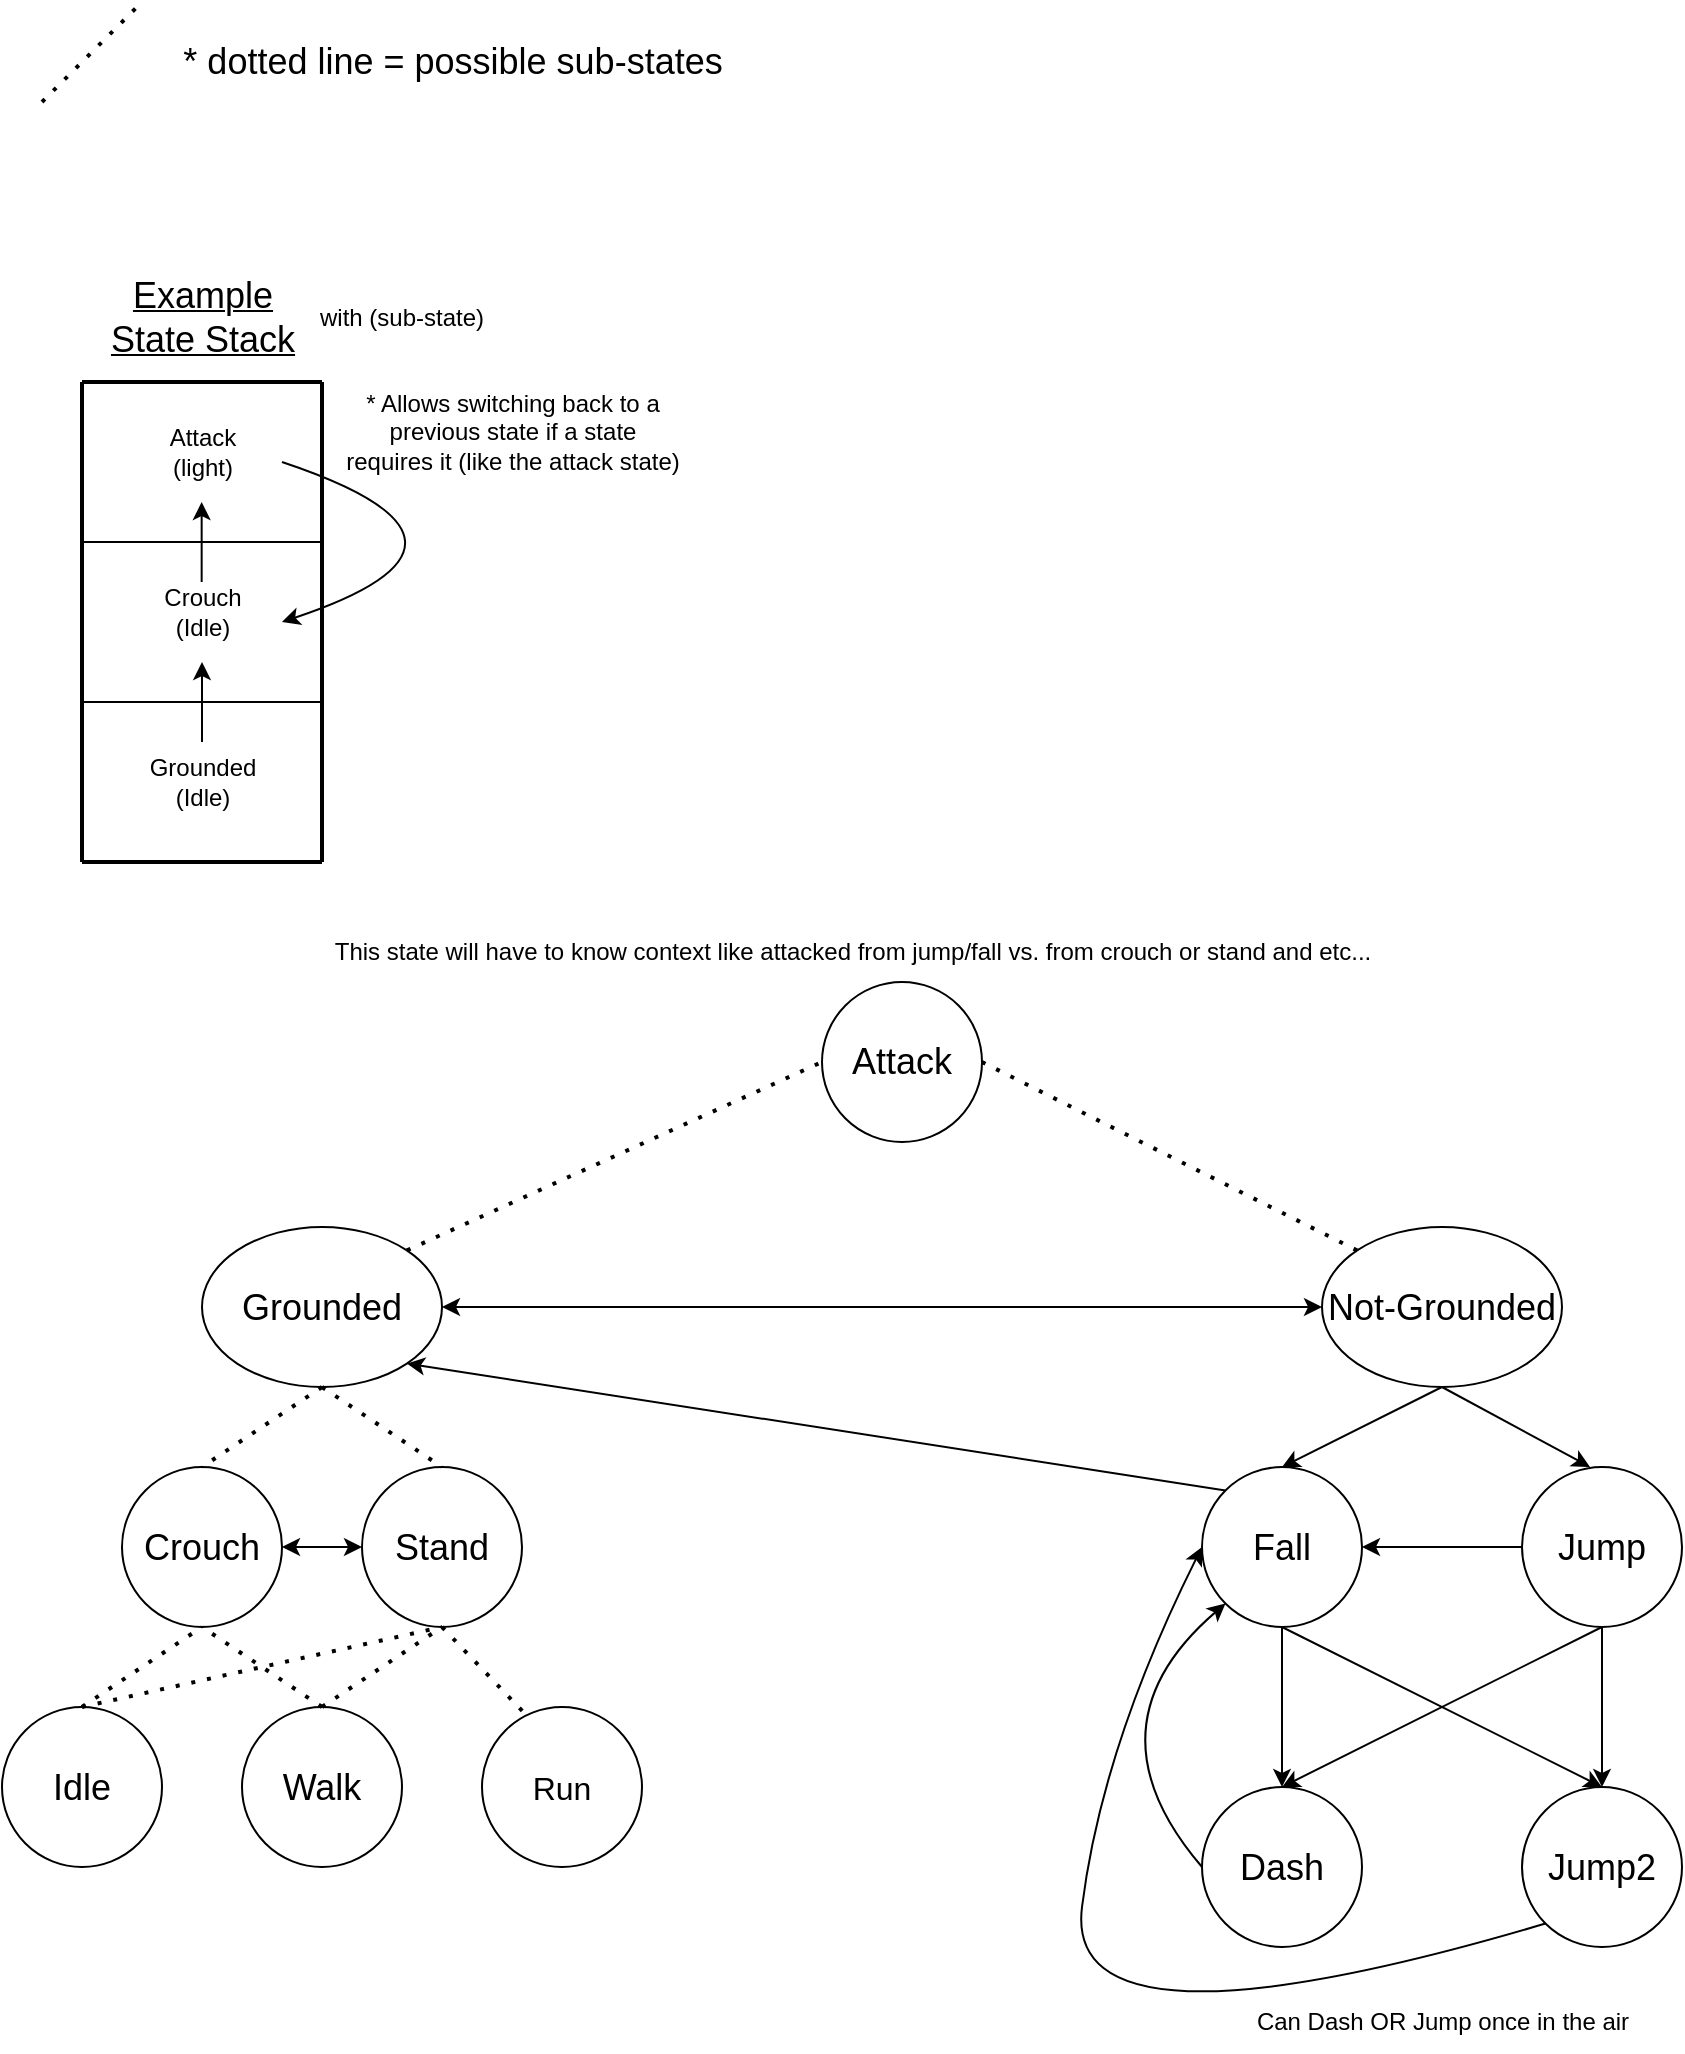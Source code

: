 <mxfile version="22.1.20" type="github">
  <diagram name="Page-1" id="HyB89YEGMgdqJpWn22gh">
    <mxGraphModel dx="1434" dy="754" grid="1" gridSize="10" guides="1" tooltips="1" connect="1" arrows="1" fold="1" page="1" pageScale="1" pageWidth="850" pageHeight="1100" math="0" shadow="0">
      <root>
        <mxCell id="0" />
        <mxCell id="1" parent="0" />
        <mxCell id="dvCwRdVUFwLJAt1pq-4H-13" value="" style="endArrow=none;dashed=1;html=1;dashPattern=1 3;strokeWidth=2;rounded=0;" parent="1" edge="1">
          <mxGeometry width="50" height="50" relative="1" as="geometry">
            <mxPoint x="20" y="60" as="sourcePoint" />
            <mxPoint x="70" y="10" as="targetPoint" />
          </mxGeometry>
        </mxCell>
        <mxCell id="dvCwRdVUFwLJAt1pq-4H-14" value="&lt;font style=&quot;font-size: 18px;&quot;&gt;* dotted line = possible sub-states&lt;/font&gt;" style="text;html=1;align=center;verticalAlign=middle;resizable=0;points=[];autosize=1;strokeColor=none;fillColor=none;" parent="1" vertex="1">
          <mxGeometry x="80" y="20" width="290" height="40" as="geometry" />
        </mxCell>
        <mxCell id="zVjeA3QN7Vq7NyugFrP3-4" value="" style="endArrow=none;html=1;rounded=0;strokeWidth=2;" parent="1" edge="1">
          <mxGeometry width="50" height="50" relative="1" as="geometry">
            <mxPoint x="40" y="440" as="sourcePoint" />
            <mxPoint x="40" y="200" as="targetPoint" />
          </mxGeometry>
        </mxCell>
        <mxCell id="zVjeA3QN7Vq7NyugFrP3-5" value="" style="endArrow=none;html=1;rounded=0;fontStyle=0;strokeWidth=2;" parent="1" edge="1">
          <mxGeometry width="50" height="50" relative="1" as="geometry">
            <mxPoint x="40" y="440" as="sourcePoint" />
            <mxPoint x="160" y="440" as="targetPoint" />
          </mxGeometry>
        </mxCell>
        <mxCell id="zVjeA3QN7Vq7NyugFrP3-6" value="" style="endArrow=none;html=1;rounded=0;strokeWidth=2;" parent="1" edge="1">
          <mxGeometry width="50" height="50" relative="1" as="geometry">
            <mxPoint x="160" y="440" as="sourcePoint" />
            <mxPoint x="160" y="200" as="targetPoint" />
          </mxGeometry>
        </mxCell>
        <mxCell id="zVjeA3QN7Vq7NyugFrP3-7" value="" style="endArrow=none;html=1;rounded=0;" parent="1" edge="1">
          <mxGeometry width="50" height="50" relative="1" as="geometry">
            <mxPoint x="40" y="360" as="sourcePoint" />
            <mxPoint x="160" y="360" as="targetPoint" />
          </mxGeometry>
        </mxCell>
        <mxCell id="zVjeA3QN7Vq7NyugFrP3-8" value="" style="endArrow=none;html=1;rounded=0;" parent="1" edge="1">
          <mxGeometry width="50" height="50" relative="1" as="geometry">
            <mxPoint x="40" y="280" as="sourcePoint" />
            <mxPoint x="160" y="280" as="targetPoint" />
          </mxGeometry>
        </mxCell>
        <mxCell id="zVjeA3QN7Vq7NyugFrP3-9" value="&lt;u&gt;&lt;font style=&quot;font-size: 18px;&quot;&gt;Example&lt;br&gt;State Stack&lt;/font&gt;&lt;/u&gt;" style="text;html=1;align=center;verticalAlign=middle;resizable=0;points=[];autosize=1;strokeColor=none;fillColor=none;" parent="1" vertex="1">
          <mxGeometry x="40" y="137.5" width="120" height="60" as="geometry" />
        </mxCell>
        <mxCell id="zVjeA3QN7Vq7NyugFrP3-10" value="" style="endArrow=none;html=1;rounded=0;strokeWidth=2;" parent="1" edge="1">
          <mxGeometry width="50" height="50" relative="1" as="geometry">
            <mxPoint x="160" y="200" as="sourcePoint" />
            <mxPoint x="40" y="200" as="targetPoint" />
          </mxGeometry>
        </mxCell>
        <mxCell id="zVjeA3QN7Vq7NyugFrP3-11" value="" style="endArrow=classic;html=1;rounded=0;" parent="1" edge="1">
          <mxGeometry width="50" height="50" relative="1" as="geometry">
            <mxPoint x="100" y="380" as="sourcePoint" />
            <mxPoint x="100" y="340" as="targetPoint" />
          </mxGeometry>
        </mxCell>
        <mxCell id="zVjeA3QN7Vq7NyugFrP3-12" value="" style="endArrow=classic;html=1;rounded=0;" parent="1" edge="1">
          <mxGeometry width="50" height="50" relative="1" as="geometry">
            <mxPoint x="99.83" y="300" as="sourcePoint" />
            <mxPoint x="99.83" y="260" as="targetPoint" />
          </mxGeometry>
        </mxCell>
        <mxCell id="zVjeA3QN7Vq7NyugFrP3-13" value="Grounded&lt;br&gt;(Idle)" style="text;html=1;align=center;verticalAlign=middle;resizable=0;points=[];autosize=1;strokeColor=none;fillColor=none;" parent="1" vertex="1">
          <mxGeometry x="60" y="380" width="80" height="40" as="geometry" />
        </mxCell>
        <mxCell id="zVjeA3QN7Vq7NyugFrP3-14" value="Crouch&lt;br&gt;(Idle)" style="text;html=1;align=center;verticalAlign=middle;resizable=0;points=[];autosize=1;strokeColor=none;fillColor=none;" parent="1" vertex="1">
          <mxGeometry x="70" y="295" width="60" height="40" as="geometry" />
        </mxCell>
        <mxCell id="zVjeA3QN7Vq7NyugFrP3-16" value="Attack&lt;br&gt;(light)" style="text;html=1;align=center;verticalAlign=middle;resizable=0;points=[];autosize=1;strokeColor=none;fillColor=none;" parent="1" vertex="1">
          <mxGeometry x="70" y="215" width="60" height="40" as="geometry" />
        </mxCell>
        <mxCell id="zVjeA3QN7Vq7NyugFrP3-18" value="" style="curved=1;endArrow=classic;html=1;rounded=0;" parent="1" edge="1">
          <mxGeometry width="50" height="50" relative="1" as="geometry">
            <mxPoint x="140" y="240" as="sourcePoint" />
            <mxPoint x="140" y="320" as="targetPoint" />
            <Array as="points">
              <mxPoint x="260" y="280" />
            </Array>
          </mxGeometry>
        </mxCell>
        <mxCell id="zVjeA3QN7Vq7NyugFrP3-19" value="&lt;font style=&quot;font-size: 12px;&quot;&gt;* Allows switching back to a &lt;br&gt;previous state if a state &lt;br&gt;requires it (like the attack state)&lt;br&gt;&lt;/font&gt;" style="text;html=1;align=center;verticalAlign=middle;resizable=0;points=[];autosize=1;strokeColor=none;fillColor=none;" parent="1" vertex="1">
          <mxGeometry x="160" y="195" width="190" height="60" as="geometry" />
        </mxCell>
        <mxCell id="zVjeA3QN7Vq7NyugFrP3-21" value="with (sub-state)" style="text;html=1;strokeColor=none;fillColor=none;align=center;verticalAlign=middle;whiteSpace=wrap;rounded=0;" parent="1" vertex="1">
          <mxGeometry x="150" y="152.5" width="100" height="30" as="geometry" />
        </mxCell>
        <mxCell id="h7owL6n9Ca8O2vr561a9-1" value="&lt;font style=&quot;font-size: 18px;&quot;&gt;Grounded&lt;/font&gt;" style="ellipse;whiteSpace=wrap;html=1;" vertex="1" parent="1">
          <mxGeometry x="100" y="622.5" width="120" height="80" as="geometry" />
        </mxCell>
        <mxCell id="h7owL6n9Ca8O2vr561a9-2" value="&lt;font style=&quot;font-size: 18px;&quot;&gt;Not-Grounded&lt;/font&gt;" style="ellipse;whiteSpace=wrap;html=1;" vertex="1" parent="1">
          <mxGeometry x="660" y="622.5" width="120" height="80" as="geometry" />
        </mxCell>
        <mxCell id="h7owL6n9Ca8O2vr561a9-3" value="" style="endArrow=classic;startArrow=classic;html=1;rounded=0;exitX=1;exitY=0.5;exitDx=0;exitDy=0;entryX=0;entryY=0.5;entryDx=0;entryDy=0;" edge="1" parent="1" source="h7owL6n9Ca8O2vr561a9-1" target="h7owL6n9Ca8O2vr561a9-2">
          <mxGeometry width="50" height="50" relative="1" as="geometry">
            <mxPoint x="410" y="702.5" as="sourcePoint" />
            <mxPoint x="460" y="652.5" as="targetPoint" />
          </mxGeometry>
        </mxCell>
        <mxCell id="h7owL6n9Ca8O2vr561a9-4" value="&lt;font style=&quot;font-size: 18px;&quot;&gt;Crouch&lt;/font&gt;" style="ellipse;whiteSpace=wrap;html=1;" vertex="1" parent="1">
          <mxGeometry x="60" y="742.5" width="80" height="80" as="geometry" />
        </mxCell>
        <mxCell id="h7owL6n9Ca8O2vr561a9-5" value="&lt;font style=&quot;font-size: 18px;&quot;&gt;Stand&lt;/font&gt;" style="ellipse;whiteSpace=wrap;html=1;" vertex="1" parent="1">
          <mxGeometry x="180" y="742.5" width="80" height="80" as="geometry" />
        </mxCell>
        <mxCell id="h7owL6n9Ca8O2vr561a9-6" value="" style="endArrow=classic;startArrow=classic;html=1;rounded=0;exitX=1;exitY=0.5;exitDx=0;exitDy=0;entryX=0;entryY=0.5;entryDx=0;entryDy=0;" edge="1" parent="1" source="h7owL6n9Ca8O2vr561a9-4" target="h7owL6n9Ca8O2vr561a9-5">
          <mxGeometry width="50" height="50" relative="1" as="geometry">
            <mxPoint x="210" y="672.5" as="sourcePoint" />
            <mxPoint x="730" y="672.5" as="targetPoint" />
          </mxGeometry>
        </mxCell>
        <mxCell id="h7owL6n9Ca8O2vr561a9-7" value="" style="endArrow=none;dashed=1;html=1;dashPattern=1 3;strokeWidth=2;rounded=0;exitX=0.5;exitY=1;exitDx=0;exitDy=0;entryX=0.5;entryY=0;entryDx=0;entryDy=0;" edge="1" parent="1" source="h7owL6n9Ca8O2vr561a9-1" target="h7owL6n9Ca8O2vr561a9-4">
          <mxGeometry width="50" height="50" relative="1" as="geometry">
            <mxPoint x="-354" y="1012.5" as="sourcePoint" />
            <mxPoint x="-50" y="952.5" as="targetPoint" />
          </mxGeometry>
        </mxCell>
        <mxCell id="h7owL6n9Ca8O2vr561a9-8" value="" style="endArrow=none;dashed=1;html=1;dashPattern=1 3;strokeWidth=2;rounded=0;exitX=0.5;exitY=1;exitDx=0;exitDy=0;entryX=0.5;entryY=0;entryDx=0;entryDy=0;" edge="1" parent="1" source="h7owL6n9Ca8O2vr561a9-1" target="h7owL6n9Ca8O2vr561a9-5">
          <mxGeometry width="50" height="50" relative="1" as="geometry">
            <mxPoint x="150" y="712.5" as="sourcePoint" />
            <mxPoint x="90" y="752.5" as="targetPoint" />
          </mxGeometry>
        </mxCell>
        <mxCell id="h7owL6n9Ca8O2vr561a9-9" value="&lt;font style=&quot;font-size: 18px;&quot;&gt;Jump&lt;/font&gt;" style="ellipse;whiteSpace=wrap;html=1;" vertex="1" parent="1">
          <mxGeometry x="760" y="742.5" width="80" height="80" as="geometry" />
        </mxCell>
        <mxCell id="h7owL6n9Ca8O2vr561a9-10" value="&lt;font style=&quot;font-size: 18px;&quot;&gt;Fall&lt;/font&gt;" style="ellipse;whiteSpace=wrap;html=1;" vertex="1" parent="1">
          <mxGeometry x="600" y="742.5" width="80" height="80" as="geometry" />
        </mxCell>
        <mxCell id="h7owL6n9Ca8O2vr561a9-11" value="&lt;font style=&quot;font-size: 18px;&quot;&gt;Dash&lt;/font&gt;" style="ellipse;whiteSpace=wrap;html=1;" vertex="1" parent="1">
          <mxGeometry x="600" y="902.5" width="80" height="80" as="geometry" />
        </mxCell>
        <mxCell id="h7owL6n9Ca8O2vr561a9-15" value="&lt;font style=&quot;font-size: 18px;&quot;&gt;Walk&lt;/font&gt;" style="ellipse;whiteSpace=wrap;html=1;" vertex="1" parent="1">
          <mxGeometry x="120" y="862.5" width="80" height="80" as="geometry" />
        </mxCell>
        <mxCell id="h7owL6n9Ca8O2vr561a9-16" value="&lt;font style=&quot;font-size: 18px;&quot;&gt;Idle&lt;/font&gt;" style="ellipse;whiteSpace=wrap;html=1;" vertex="1" parent="1">
          <mxGeometry y="862.5" width="80" height="80" as="geometry" />
        </mxCell>
        <mxCell id="h7owL6n9Ca8O2vr561a9-17" value="&lt;font size=&quot;3&quot;&gt;Run&lt;/font&gt;" style="ellipse;whiteSpace=wrap;html=1;" vertex="1" parent="1">
          <mxGeometry x="240" y="862.5" width="80" height="80" as="geometry" />
        </mxCell>
        <mxCell id="h7owL6n9Ca8O2vr561a9-18" value="&lt;font style=&quot;font-size: 18px;&quot;&gt;Attack&lt;/font&gt;" style="ellipse;whiteSpace=wrap;html=1;" vertex="1" parent="1">
          <mxGeometry x="410" y="500" width="80" height="80" as="geometry" />
        </mxCell>
        <mxCell id="h7owL6n9Ca8O2vr561a9-20" value="" style="endArrow=none;dashed=1;html=1;dashPattern=1 3;strokeWidth=2;rounded=0;exitX=0.5;exitY=0;exitDx=0;exitDy=0;entryX=0.5;entryY=1;entryDx=0;entryDy=0;" edge="1" parent="1" source="h7owL6n9Ca8O2vr561a9-15" target="h7owL6n9Ca8O2vr561a9-5">
          <mxGeometry width="50" height="50" relative="1" as="geometry">
            <mxPoint x="140" y="862.5" as="sourcePoint" />
            <mxPoint x="190" y="812.5" as="targetPoint" />
          </mxGeometry>
        </mxCell>
        <mxCell id="h7owL6n9Ca8O2vr561a9-21" value="" style="endArrow=none;dashed=1;html=1;dashPattern=1 3;strokeWidth=2;rounded=0;exitX=0.5;exitY=0;exitDx=0;exitDy=0;entryX=0.5;entryY=1;entryDx=0;entryDy=0;" edge="1" parent="1" source="h7owL6n9Ca8O2vr561a9-16" target="h7owL6n9Ca8O2vr561a9-4">
          <mxGeometry width="50" height="50" relative="1" as="geometry">
            <mxPoint x="90" y="862.5" as="sourcePoint" />
            <mxPoint x="80" y="822.5" as="targetPoint" />
          </mxGeometry>
        </mxCell>
        <mxCell id="h7owL6n9Ca8O2vr561a9-22" value="" style="endArrow=none;dashed=1;html=1;dashPattern=1 3;strokeWidth=2;rounded=0;exitX=0.5;exitY=0;exitDx=0;exitDy=0;entryX=0.5;entryY=1;entryDx=0;entryDy=0;" edge="1" parent="1" source="h7owL6n9Ca8O2vr561a9-15" target="h7owL6n9Ca8O2vr561a9-4">
          <mxGeometry width="50" height="50" relative="1" as="geometry">
            <mxPoint x="100" y="862.5" as="sourcePoint" />
            <mxPoint x="150" y="812.5" as="targetPoint" />
          </mxGeometry>
        </mxCell>
        <mxCell id="h7owL6n9Ca8O2vr561a9-23" value="" style="endArrow=none;dashed=1;html=1;dashPattern=1 3;strokeWidth=2;rounded=0;exitX=0.5;exitY=1;exitDx=0;exitDy=0;entryX=0.3;entryY=0.075;entryDx=0;entryDy=0;entryPerimeter=0;" edge="1" parent="1" source="h7owL6n9Ca8O2vr561a9-5" target="h7owL6n9Ca8O2vr561a9-17">
          <mxGeometry width="50" height="50" relative="1" as="geometry">
            <mxPoint x="270" y="932.5" as="sourcePoint" />
            <mxPoint x="320" y="882.5" as="targetPoint" />
          </mxGeometry>
        </mxCell>
        <mxCell id="h7owL6n9Ca8O2vr561a9-26" value="" style="endArrow=none;dashed=1;html=1;dashPattern=1 3;strokeWidth=2;rounded=0;exitX=0.5;exitY=0;exitDx=0;exitDy=0;entryX=0.5;entryY=1;entryDx=0;entryDy=0;" edge="1" parent="1" source="h7owL6n9Ca8O2vr561a9-16" target="h7owL6n9Ca8O2vr561a9-5">
          <mxGeometry width="50" height="50" relative="1" as="geometry">
            <mxPoint x="70" y="872.5" as="sourcePoint" />
            <mxPoint x="90" y="832.5" as="targetPoint" />
          </mxGeometry>
        </mxCell>
        <mxCell id="h7owL6n9Ca8O2vr561a9-29" value="" style="endArrow=none;dashed=1;html=1;dashPattern=1 3;strokeWidth=2;rounded=0;exitX=1;exitY=0;exitDx=0;exitDy=0;entryX=0;entryY=0.5;entryDx=0;entryDy=0;" edge="1" parent="1" source="h7owL6n9Ca8O2vr561a9-1" target="h7owL6n9Ca8O2vr561a9-18">
          <mxGeometry width="50" height="50" relative="1" as="geometry">
            <mxPoint x="170" y="712.5" as="sourcePoint" />
            <mxPoint x="110" y="752.5" as="targetPoint" />
          </mxGeometry>
        </mxCell>
        <mxCell id="h7owL6n9Ca8O2vr561a9-30" value="" style="endArrow=none;dashed=1;html=1;dashPattern=1 3;strokeWidth=2;rounded=0;exitX=0;exitY=0;exitDx=0;exitDy=0;entryX=1;entryY=0.5;entryDx=0;entryDy=0;" edge="1" parent="1" source="h7owL6n9Ca8O2vr561a9-2" target="h7owL6n9Ca8O2vr561a9-18">
          <mxGeometry width="50" height="50" relative="1" as="geometry">
            <mxPoint x="212" y="644.5" as="sourcePoint" />
            <mxPoint x="405" y="550.5" as="targetPoint" />
          </mxGeometry>
        </mxCell>
        <mxCell id="h7owL6n9Ca8O2vr561a9-31" value="&lt;font style=&quot;font-size: 18px;&quot;&gt;Jump2&lt;/font&gt;" style="ellipse;whiteSpace=wrap;html=1;" vertex="1" parent="1">
          <mxGeometry x="760" y="902.5" width="80" height="80" as="geometry" />
        </mxCell>
        <mxCell id="h7owL6n9Ca8O2vr561a9-32" value="" style="endArrow=classic;html=1;rounded=0;entryX=0.5;entryY=0;entryDx=0;entryDy=0;" edge="1" parent="1" source="h7owL6n9Ca8O2vr561a9-10" target="h7owL6n9Ca8O2vr561a9-11">
          <mxGeometry width="50" height="50" relative="1" as="geometry">
            <mxPoint x="640" y="872.5" as="sourcePoint" />
            <mxPoint x="640" y="893.211" as="targetPoint" />
          </mxGeometry>
        </mxCell>
        <mxCell id="h7owL6n9Ca8O2vr561a9-33" value="" style="endArrow=classic;html=1;rounded=0;entryX=0.5;entryY=0;entryDx=0;entryDy=0;exitX=0.5;exitY=1;exitDx=0;exitDy=0;" edge="1" parent="1" source="h7owL6n9Ca8O2vr561a9-9" target="h7owL6n9Ca8O2vr561a9-31">
          <mxGeometry width="50" height="50" relative="1" as="geometry">
            <mxPoint x="650" y="832.5" as="sourcePoint" />
            <mxPoint x="650" y="912.5" as="targetPoint" />
          </mxGeometry>
        </mxCell>
        <mxCell id="h7owL6n9Ca8O2vr561a9-34" value="" style="endArrow=classic;html=1;rounded=0;entryX=0.5;entryY=0;entryDx=0;entryDy=0;exitX=0.5;exitY=1;exitDx=0;exitDy=0;" edge="1" parent="1" source="h7owL6n9Ca8O2vr561a9-9" target="h7owL6n9Ca8O2vr561a9-11">
          <mxGeometry width="50" height="50" relative="1" as="geometry">
            <mxPoint x="810" y="832.5" as="sourcePoint" />
            <mxPoint x="810" y="912.5" as="targetPoint" />
          </mxGeometry>
        </mxCell>
        <mxCell id="h7owL6n9Ca8O2vr561a9-35" value="" style="endArrow=classic;html=1;rounded=0;entryX=0.5;entryY=0;entryDx=0;entryDy=0;exitX=0.5;exitY=1;exitDx=0;exitDy=0;" edge="1" parent="1" source="h7owL6n9Ca8O2vr561a9-10" target="h7owL6n9Ca8O2vr561a9-31">
          <mxGeometry width="50" height="50" relative="1" as="geometry">
            <mxPoint x="810" y="832.5" as="sourcePoint" />
            <mxPoint x="650" y="912.5" as="targetPoint" />
          </mxGeometry>
        </mxCell>
        <mxCell id="h7owL6n9Ca8O2vr561a9-36" value="" style="endArrow=classic;html=1;rounded=0;exitX=0.5;exitY=1;exitDx=0;exitDy=0;" edge="1" parent="1" source="h7owL6n9Ca8O2vr561a9-2">
          <mxGeometry width="50" height="50" relative="1" as="geometry">
            <mxPoint x="420" y="762.5" as="sourcePoint" />
            <mxPoint x="640" y="742.5" as="targetPoint" />
          </mxGeometry>
        </mxCell>
        <mxCell id="h7owL6n9Ca8O2vr561a9-38" value="" style="endArrow=classic;html=1;rounded=0;exitX=0.5;exitY=1;exitDx=0;exitDy=0;entryX=0.425;entryY=0;entryDx=0;entryDy=0;entryPerimeter=0;" edge="1" parent="1" source="h7owL6n9Ca8O2vr561a9-2" target="h7owL6n9Ca8O2vr561a9-9">
          <mxGeometry width="50" height="50" relative="1" as="geometry">
            <mxPoint x="730" y="712.5" as="sourcePoint" />
            <mxPoint x="650" y="752.5" as="targetPoint" />
          </mxGeometry>
        </mxCell>
        <mxCell id="h7owL6n9Ca8O2vr561a9-39" value="" style="endArrow=classic;html=1;rounded=0;exitX=0;exitY=0.5;exitDx=0;exitDy=0;entryX=1;entryY=0.5;entryDx=0;entryDy=0;" edge="1" parent="1" source="h7owL6n9Ca8O2vr561a9-9" target="h7owL6n9Ca8O2vr561a9-10">
          <mxGeometry width="50" height="50" relative="1" as="geometry">
            <mxPoint x="730" y="712.5" as="sourcePoint" />
            <mxPoint x="804" y="752.5" as="targetPoint" />
          </mxGeometry>
        </mxCell>
        <mxCell id="h7owL6n9Ca8O2vr561a9-42" value="" style="curved=1;endArrow=classic;html=1;rounded=0;exitX=0;exitY=0.5;exitDx=0;exitDy=0;entryX=0;entryY=1;entryDx=0;entryDy=0;" edge="1" parent="1" source="h7owL6n9Ca8O2vr561a9-11" target="h7owL6n9Ca8O2vr561a9-10">
          <mxGeometry width="50" height="50" relative="1" as="geometry">
            <mxPoint x="490.299" y="903.694" as="sourcePoint" />
            <mxPoint x="460" y="782.5" as="targetPoint" />
            <Array as="points">
              <mxPoint x="540" y="872.5" />
            </Array>
          </mxGeometry>
        </mxCell>
        <mxCell id="h7owL6n9Ca8O2vr561a9-43" value="" style="curved=1;endArrow=classic;html=1;rounded=0;exitX=0;exitY=1;exitDx=0;exitDy=0;entryX=0;entryY=0.5;entryDx=0;entryDy=0;" edge="1" parent="1" source="h7owL6n9Ca8O2vr561a9-31" target="h7owL6n9Ca8O2vr561a9-10">
          <mxGeometry width="50" height="50" relative="1" as="geometry">
            <mxPoint x="610" y="952.5" as="sourcePoint" />
            <mxPoint x="620" y="819.5" as="targetPoint" />
            <Array as="points">
              <mxPoint x="530" y="1042.5" />
              <mxPoint x="550" y="882.5" />
            </Array>
          </mxGeometry>
        </mxCell>
        <mxCell id="h7owL6n9Ca8O2vr561a9-44" value="" style="endArrow=classic;html=1;rounded=0;entryX=1;entryY=1;entryDx=0;entryDy=0;exitX=0;exitY=0;exitDx=0;exitDy=0;" edge="1" parent="1" source="h7owL6n9Ca8O2vr561a9-10" target="h7owL6n9Ca8O2vr561a9-1">
          <mxGeometry width="50" height="50" relative="1" as="geometry">
            <mxPoint x="650" y="832.5" as="sourcePoint" />
            <mxPoint x="810" y="912.5" as="targetPoint" />
          </mxGeometry>
        </mxCell>
        <mxCell id="h7owL6n9Ca8O2vr561a9-45" value="Can Dash OR Jump once in the air" style="text;html=1;align=center;verticalAlign=middle;resizable=0;points=[];autosize=1;strokeColor=none;fillColor=none;" vertex="1" parent="1">
          <mxGeometry x="615" y="1005" width="210" height="30" as="geometry" />
        </mxCell>
        <mxCell id="h7owL6n9Ca8O2vr561a9-46" value="This state will have to know context like attacked from jump/fall vs. from crouch or stand and etc..." style="text;html=1;align=center;verticalAlign=middle;resizable=0;points=[];autosize=1;strokeColor=none;fillColor=none;" vertex="1" parent="1">
          <mxGeometry x="150" y="470" width="550" height="30" as="geometry" />
        </mxCell>
      </root>
    </mxGraphModel>
  </diagram>
</mxfile>
